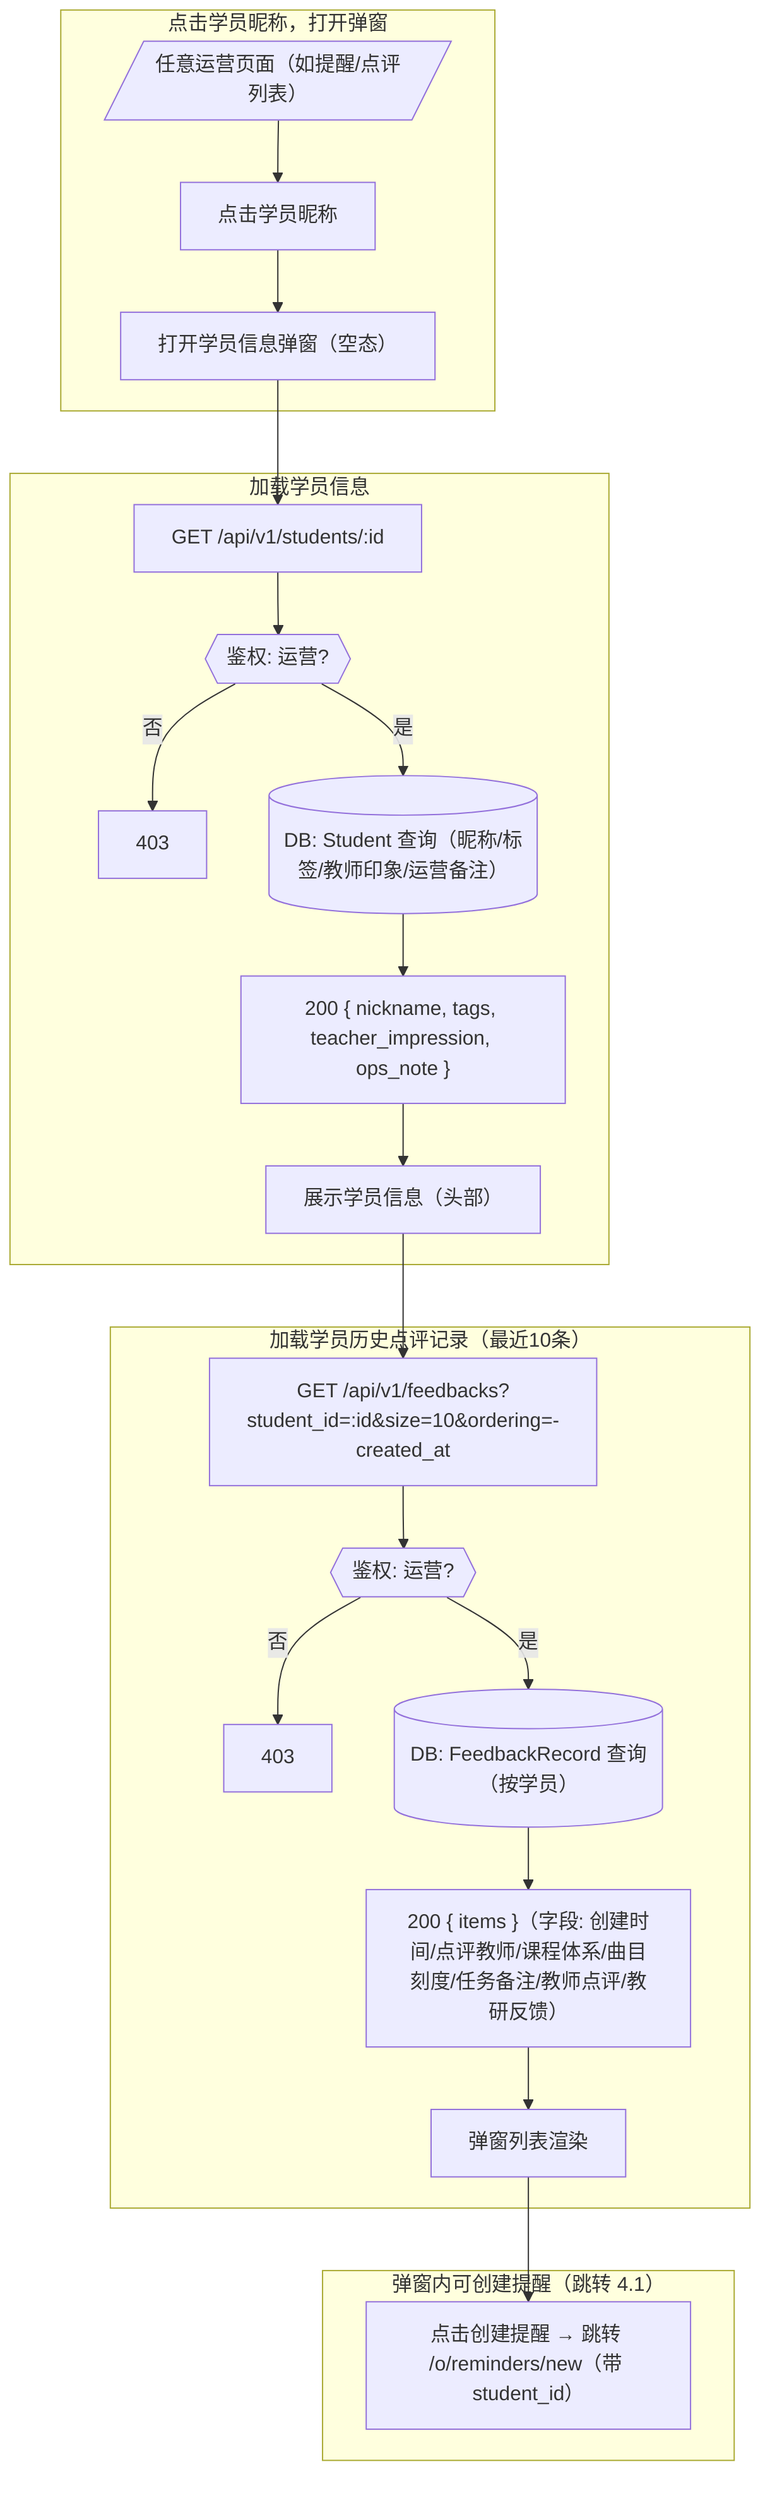 flowchart TD
  subgraph Open["点击学员昵称，打开弹窗"]
    Any_List[/"任意运营页面（如提醒/点评列表）"/]
    Any_List --> ClickStu["点击学员昵称"]
    ClickStu --> ShowModal["打开学员信息弹窗（空态）"]
  end

  subgraph Profile["加载学员信息"]
    ShowModal --> API_STU["GET /api/v1/students/:id"]
    API_STU --> Auth{{"鉴权: 运营?"}}
    Auth -- 否 --> E403a["403"]
    Auth -- 是 --> DB_STU[("DB: Student 查询（昵称/标签/教师印象/运营备注）")]
    DB_STU --> Resp200Stu["200 { nickname, tags, teacher_impression, ops_note }"]
    Resp200Stu --> FillProfile["展示学员信息（头部）"]
  end

  subgraph History["加载学员历史点评记录（最近10条）"]
    FillProfile --> API_FB["GET /api/v1/feedbacks?student_id=:id&size=10&ordering=-created_at"]
    API_FB --> Auth2{{"鉴权: 运营?"}}
    Auth2 -- 否 --> E403b["403"]
    Auth2 -- 是 --> DB_FB[("DB: FeedbackRecord 查询（按学员）")]
    DB_FB --> Resp200FB["200 { items }（字段: 创建时间/点评教师/课程体系/曲目刻度/任务备注/教师点评/教研反馈）"]
    Resp200FB --> RenderList["弹窗列表渲染"]
  end

  subgraph Action["弹窗内可创建提醒（跳转 4.1）"]
    RenderList --> GoCreateRem["点击创建提醒 → 跳转 /o/reminders/new（带 student_id）"]
  end